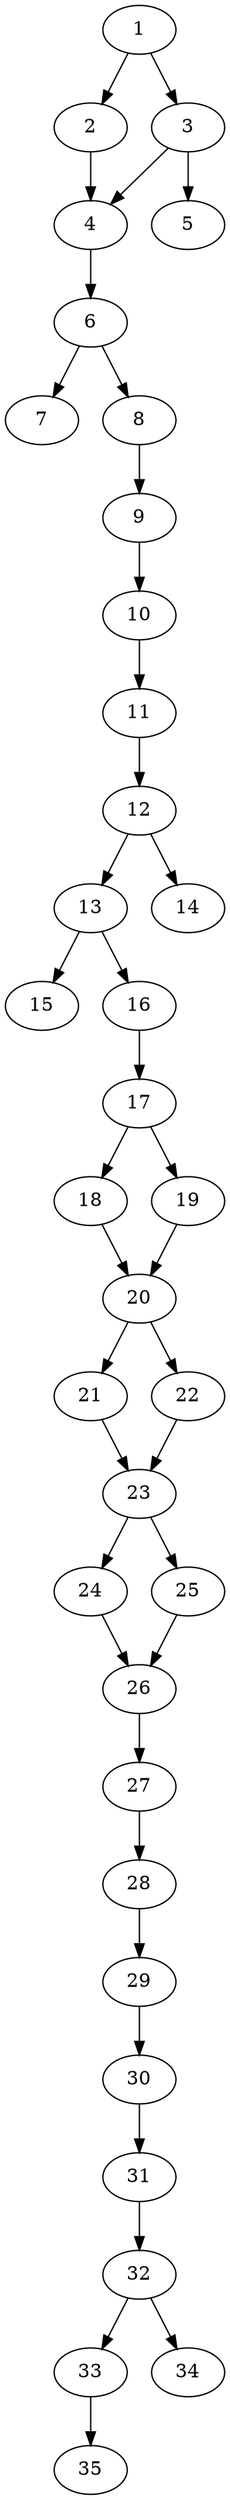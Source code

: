// DAG automatically generated by daggen at Thu Oct  3 14:05:38 2019
// ./daggen --dot -n 35 --ccr 0.5 --fat 0.3 --regular 0.5 --density 0.6 --mindata 5242880 --maxdata 52428800 
digraph G {
  1 [size="100827136", alpha="0.18", expect_size="50413568"] 
  1 -> 2 [size ="50413568"]
  1 -> 3 [size ="50413568"]
  2 [size="89264128", alpha="0.02", expect_size="44632064"] 
  2 -> 4 [size ="44632064"]
  3 [size="47716352", alpha="0.02", expect_size="23858176"] 
  3 -> 4 [size ="23858176"]
  3 -> 5 [size ="23858176"]
  4 [size="95199232", alpha="0.06", expect_size="47599616"] 
  4 -> 6 [size ="47599616"]
  5 [size="21385216", alpha="0.03", expect_size="10692608"] 
  6 [size="91533312", alpha="0.00", expect_size="45766656"] 
  6 -> 7 [size ="45766656"]
  6 -> 8 [size ="45766656"]
  7 [size="16224256", alpha="0.05", expect_size="8112128"] 
  8 [size="85809152", alpha="0.05", expect_size="42904576"] 
  8 -> 9 [size ="42904576"]
  9 [size="10983424", alpha="0.09", expect_size="5491712"] 
  9 -> 10 [size ="5491712"]
  10 [size="32638976", alpha="0.05", expect_size="16319488"] 
  10 -> 11 [size ="16319488"]
  11 [size="20289536", alpha="0.04", expect_size="10144768"] 
  11 -> 12 [size ="10144768"]
  12 [size="103911424", alpha="0.11", expect_size="51955712"] 
  12 -> 13 [size ="51955712"]
  12 -> 14 [size ="51955712"]
  13 [size="19314688", alpha="0.10", expect_size="9657344"] 
  13 -> 15 [size ="9657344"]
  13 -> 16 [size ="9657344"]
  14 [size="30570496", alpha="0.14", expect_size="15285248"] 
  15 [size="59963392", alpha="0.00", expect_size="29981696"] 
  16 [size="74784768", alpha="0.09", expect_size="37392384"] 
  16 -> 17 [size ="37392384"]
  17 [size="75962368", alpha="0.13", expect_size="37981184"] 
  17 -> 18 [size ="37981184"]
  17 -> 19 [size ="37981184"]
  18 [size="98541568", alpha="0.04", expect_size="49270784"] 
  18 -> 20 [size ="49270784"]
  19 [size="28166144", alpha="0.00", expect_size="14083072"] 
  19 -> 20 [size ="14083072"]
  20 [size="72540160", alpha="0.19", expect_size="36270080"] 
  20 -> 21 [size ="36270080"]
  20 -> 22 [size ="36270080"]
  21 [size="94308352", alpha="0.17", expect_size="47154176"] 
  21 -> 23 [size ="47154176"]
  22 [size="20105216", alpha="0.12", expect_size="10052608"] 
  22 -> 23 [size ="10052608"]
  23 [size="72665088", alpha="0.14", expect_size="36332544"] 
  23 -> 24 [size ="36332544"]
  23 -> 25 [size ="36332544"]
  24 [size="24223744", alpha="0.15", expect_size="12111872"] 
  24 -> 26 [size ="12111872"]
  25 [size="90286080", alpha="0.17", expect_size="45143040"] 
  25 -> 26 [size ="45143040"]
  26 [size="90386432", alpha="0.17", expect_size="45193216"] 
  26 -> 27 [size ="45193216"]
  27 [size="38858752", alpha="0.19", expect_size="19429376"] 
  27 -> 28 [size ="19429376"]
  28 [size="102166528", alpha="0.16", expect_size="51083264"] 
  28 -> 29 [size ="51083264"]
  29 [size="26482688", alpha="0.13", expect_size="13241344"] 
  29 -> 30 [size ="13241344"]
  30 [size="27064320", alpha="0.15", expect_size="13532160"] 
  30 -> 31 [size ="13532160"]
  31 [size="22016000", alpha="0.19", expect_size="11008000"] 
  31 -> 32 [size ="11008000"]
  32 [size="101681152", alpha="0.03", expect_size="50840576"] 
  32 -> 33 [size ="50840576"]
  32 -> 34 [size ="50840576"]
  33 [size="61722624", alpha="0.09", expect_size="30861312"] 
  33 -> 35 [size ="30861312"]
  34 [size="33742848", alpha="0.18", expect_size="16871424"] 
  35 [size="102459392", alpha="0.19", expect_size="51229696"] 
}
